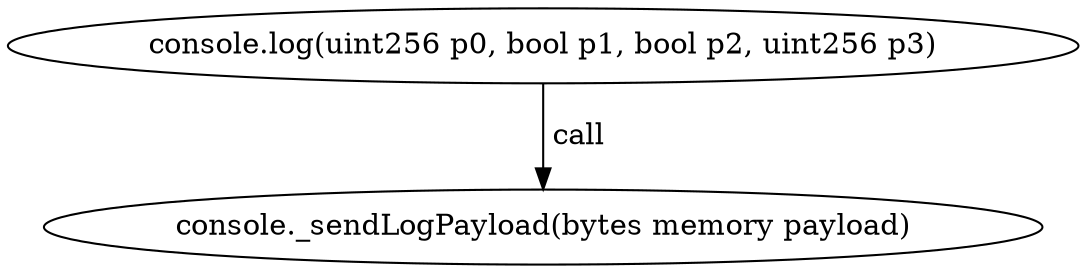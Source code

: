 digraph "" {
	graph [bb="0,0,435.69,124.8"];
	node [label="\N"];
	"console.log(uint256 p0, bool p1, bool p2, uint256 p3)"	 [height=0.5,
		pos="217.85,106.8",
		width=6.0513];
	"console._sendLogPayload(bytes memory payload)"	 [height=0.5,
		pos="217.85,18",
		width=5.7372];
	"console.log(uint256 p0, bool p1, bool p2, uint256 p3)" -> "console._sendLogPayload(bytes memory payload)" [key=call,
	label=" call",
	lp="229.7,62.4",
	pos="e,217.85,36.072 217.85,88.401 217.85,76.295 217.85,60.208 217.85,46.467"];
}
digraph "" {
	graph [bb="0,0,435.69,124.8"];
	node [label="\N"];
	"console.log(uint256 p0, bool p1, bool p2, uint256 p3)"	 [height=0.5,
		pos="217.85,106.8",
		width=6.0513];
	"console._sendLogPayload(bytes memory payload)"	 [height=0.5,
		pos="217.85,18",
		width=5.7372];
	"console.log(uint256 p0, bool p1, bool p2, uint256 p3)" -> "console._sendLogPayload(bytes memory payload)" [key=call,
	label=" call",
	lp="229.7,62.4",
	pos="e,217.85,36.072 217.85,88.401 217.85,76.295 217.85,60.208 217.85,46.467"];
}
